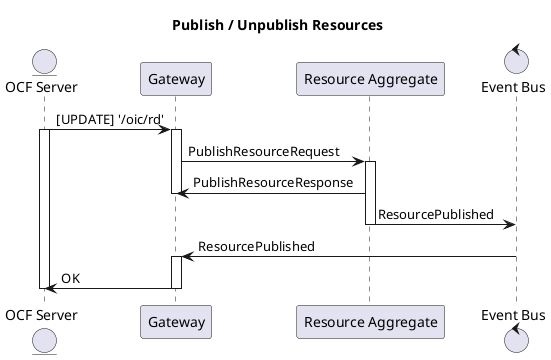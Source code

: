 @startuml

title "Publish / Unpublish Resources"

entity "OCF Server" as Server
participant "Gateway" as Gateway
participant "Resource Aggregate" as ResourceAggregate
control "Event Bus" as Bus

Server -> Gateway : [UPDATE] '/oic/rd'
activate Server
activate Gateway
Gateway -> ResourceAggregate : PublishResourceRequest
activate ResourceAggregate
ResourceAggregate -> Gateway : PublishResourceResponse
deactivate Gateway
ResourceAggregate -> Bus : ResourcePublished
deactivate ResourceAggregate
Gateway <- Bus: ResourcePublished
activate Gateway
Gateway -> Server : OK
deactivate Gateway
deactivate Server

@enduml

@startuml

title "Resource content changed (e.g. temperature changed)"

entity "OCF Server" as Server
participant "Gateway" as Gateway
participant "Resource Aggregate" as ResourceAggregate
control "Event Bus" as Bus

Server -> Gateway : [NOTIFY] 'oic.r.temperature' changed
activate Gateway
Gateway -> ResourceAggregate : NotifyResourceChangedRequest
activate ResourceAggregate
ResourceAggregate -> Gateway : NotifyResourceChangedResponse
deactivate Gateway
ResourceAggregate --> Bus : ResourceChanged
deactivate ResourceAggregate

@enduml

@startuml

title "Update Resource"

entity "OCF Server" as Server
participant "Gateway" as Gateway
participant "Resource Aggregate" as ResourceAggregate
control "Event Bus" as Bus
entity "Client" as Client

Client -> ResourceAggregate : UpdateResourceRequest
activate Client
activate ResourceAggregate
ResourceAggregate -> Client : UpdateResourceResponse
ResourceAggregate --> Bus : ResourceUpdatePending
deactivate ResourceAggregate
Bus --> Gateway : ResourceUpdatePending
activate Gateway
Gateway -> Server: [UPDATE] 'oic.r.temperature'
activate Server
Server -> Gateway : OK
deactivate Server
Gateway -> ResourceAggregate : ConfirmResourceUpdateRequest
activate ResourceAggregate
ResourceAggregate -> Gateway : ConfirmResourceUpdateResponse
deactivate Gateway
ResourceAggregate --> Bus : ResourceUpdated
deactivate ResourceAggregate
Bus --> Client : ResourceUpdated
deactivate Client

== Resource content changed ==

Server -> Gateway : [NOTIFY] 'oic.r.temperature' changed


@enduml

@startuml

title "Retrieve Resource"

entity "OCF Server" as Server
participant "Gateway" as Gateway
participant "Resource Aggregate" as ResourceAggregate
control "Event Bus" as Bus
entity "Client" as Client

Client -> ResourceAggregate : RetrieveResourceRequest
activate Client
activate ResourceAggregate
ResourceAggregate -> Client : RetrieveResourceResponse
ResourceAggregate --> Bus : ResourceRetrievePending
deactivate ResourceAggregate
Bus --> Gateway : ResourceRetrievePending
activate Gateway
Gateway -> Server: [RETRIEVE] '/oic/d'
activate Server
Server -> Gateway : OK
deactivate Server
Gateway -> ResourceAggregate : ConfirmResourceRetrieveRequest
activate ResourceAggregate
ResourceAggregate -> Gateway : ConfirmResourceRetrieveResponse
deactivate Gateway
ResourceAggregate --> Bus : ResourceRetrieved
deactivate ResourceAggregate
Bus --> Client : ResourceRetrieved
deactivate Client

@enduml